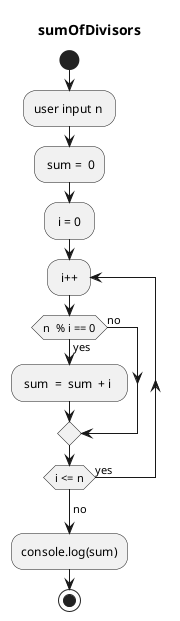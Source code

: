 @startuml 
title  sumOfDivisors
    start
    :user input n ;
    : sum =  0; 
    : i = 0 ; 
    repeat: i++ ;
    if(n  % i == 0) then (yes)
        : sum  =  sum  + i  ;
    else (no) 
    endif
    repeat  while (i <= n) is(yes) 
    -> no ; 
    :console.log(sum);
    stop
@enduml
